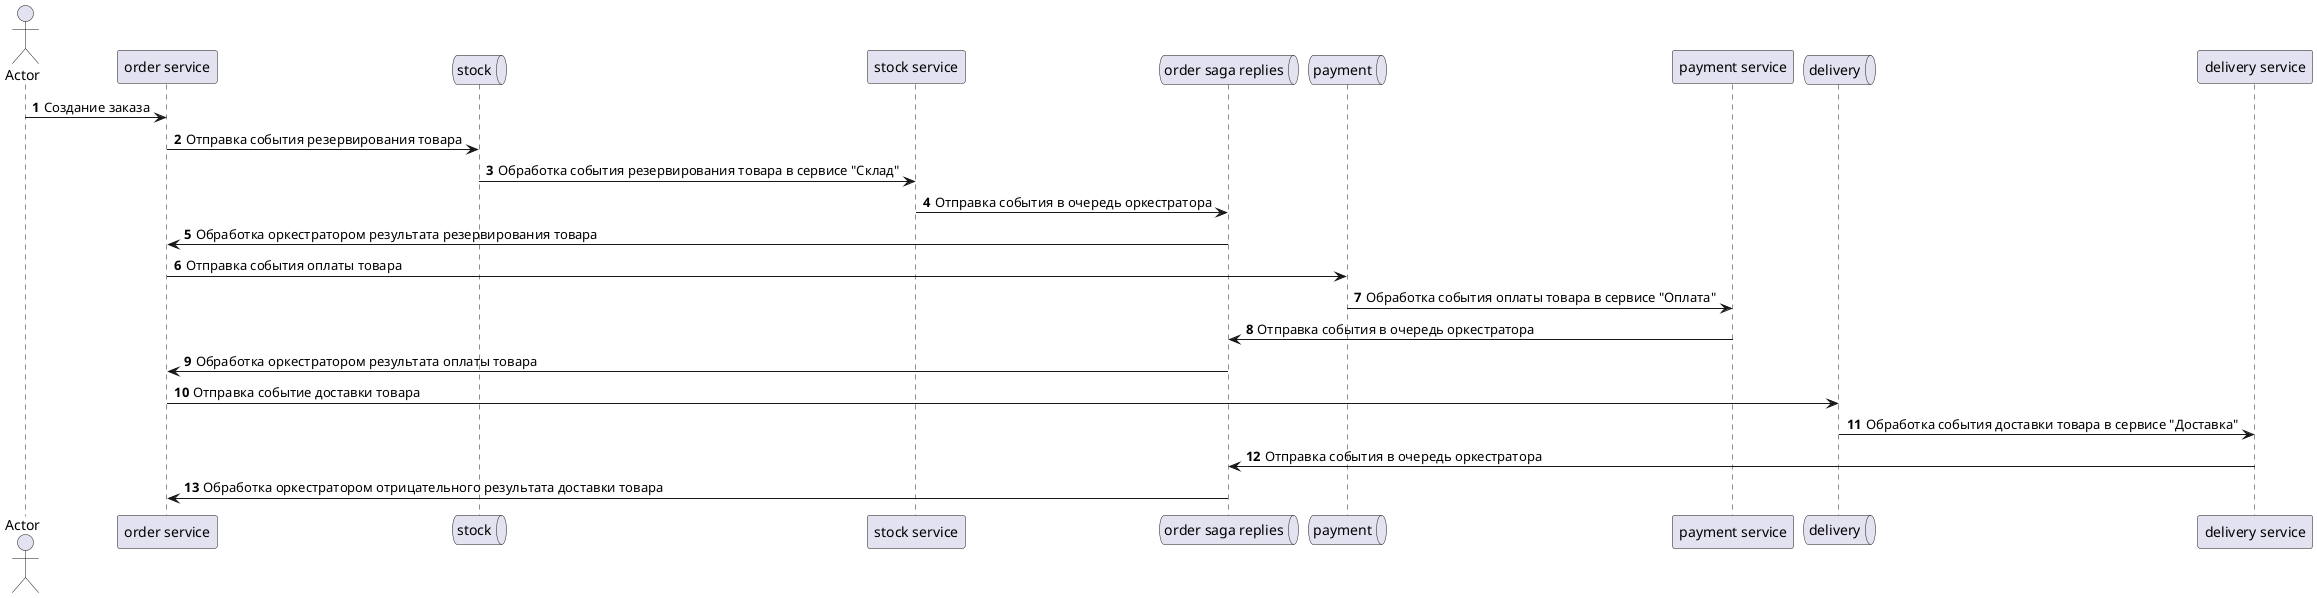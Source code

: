 @startuml
autonumber

actor Actor

Actor -> "order service": Создание заказа

queue stock
"order service" -> "stock": Отправка события резервирования товара
stock -> "stock service": Обработка события резервирования товара в сервисе "Склад"

queue "order saga replies"
"stock service" -> "order saga replies": Отправка события в очередь оркестратора
"order saga replies" -> "order service": Обработка оркестратором результата резервирования товара

queue payment
"order service" -> payment: Отправка события оплаты товара
payment -> "payment service": Обработка события оплаты товара в сервисе "Оплата"
"payment service" -> "order saga replies": Отправка события в очередь оркестратора
"order saga replies" -> "order service": Обработка оркестратором результата оплаты товара

queue delivery
"order service" -> delivery: Отправка событие доставки товара
delivery -> "delivery service": Обработка события доставки товара в сервисе "Доставка"
"delivery service" -> "order saga replies": Отправка события в очередь оркестратора
"order saga replies" -> "order service": Обработка оркестратором отрицательного результата доставки товара

@enduml